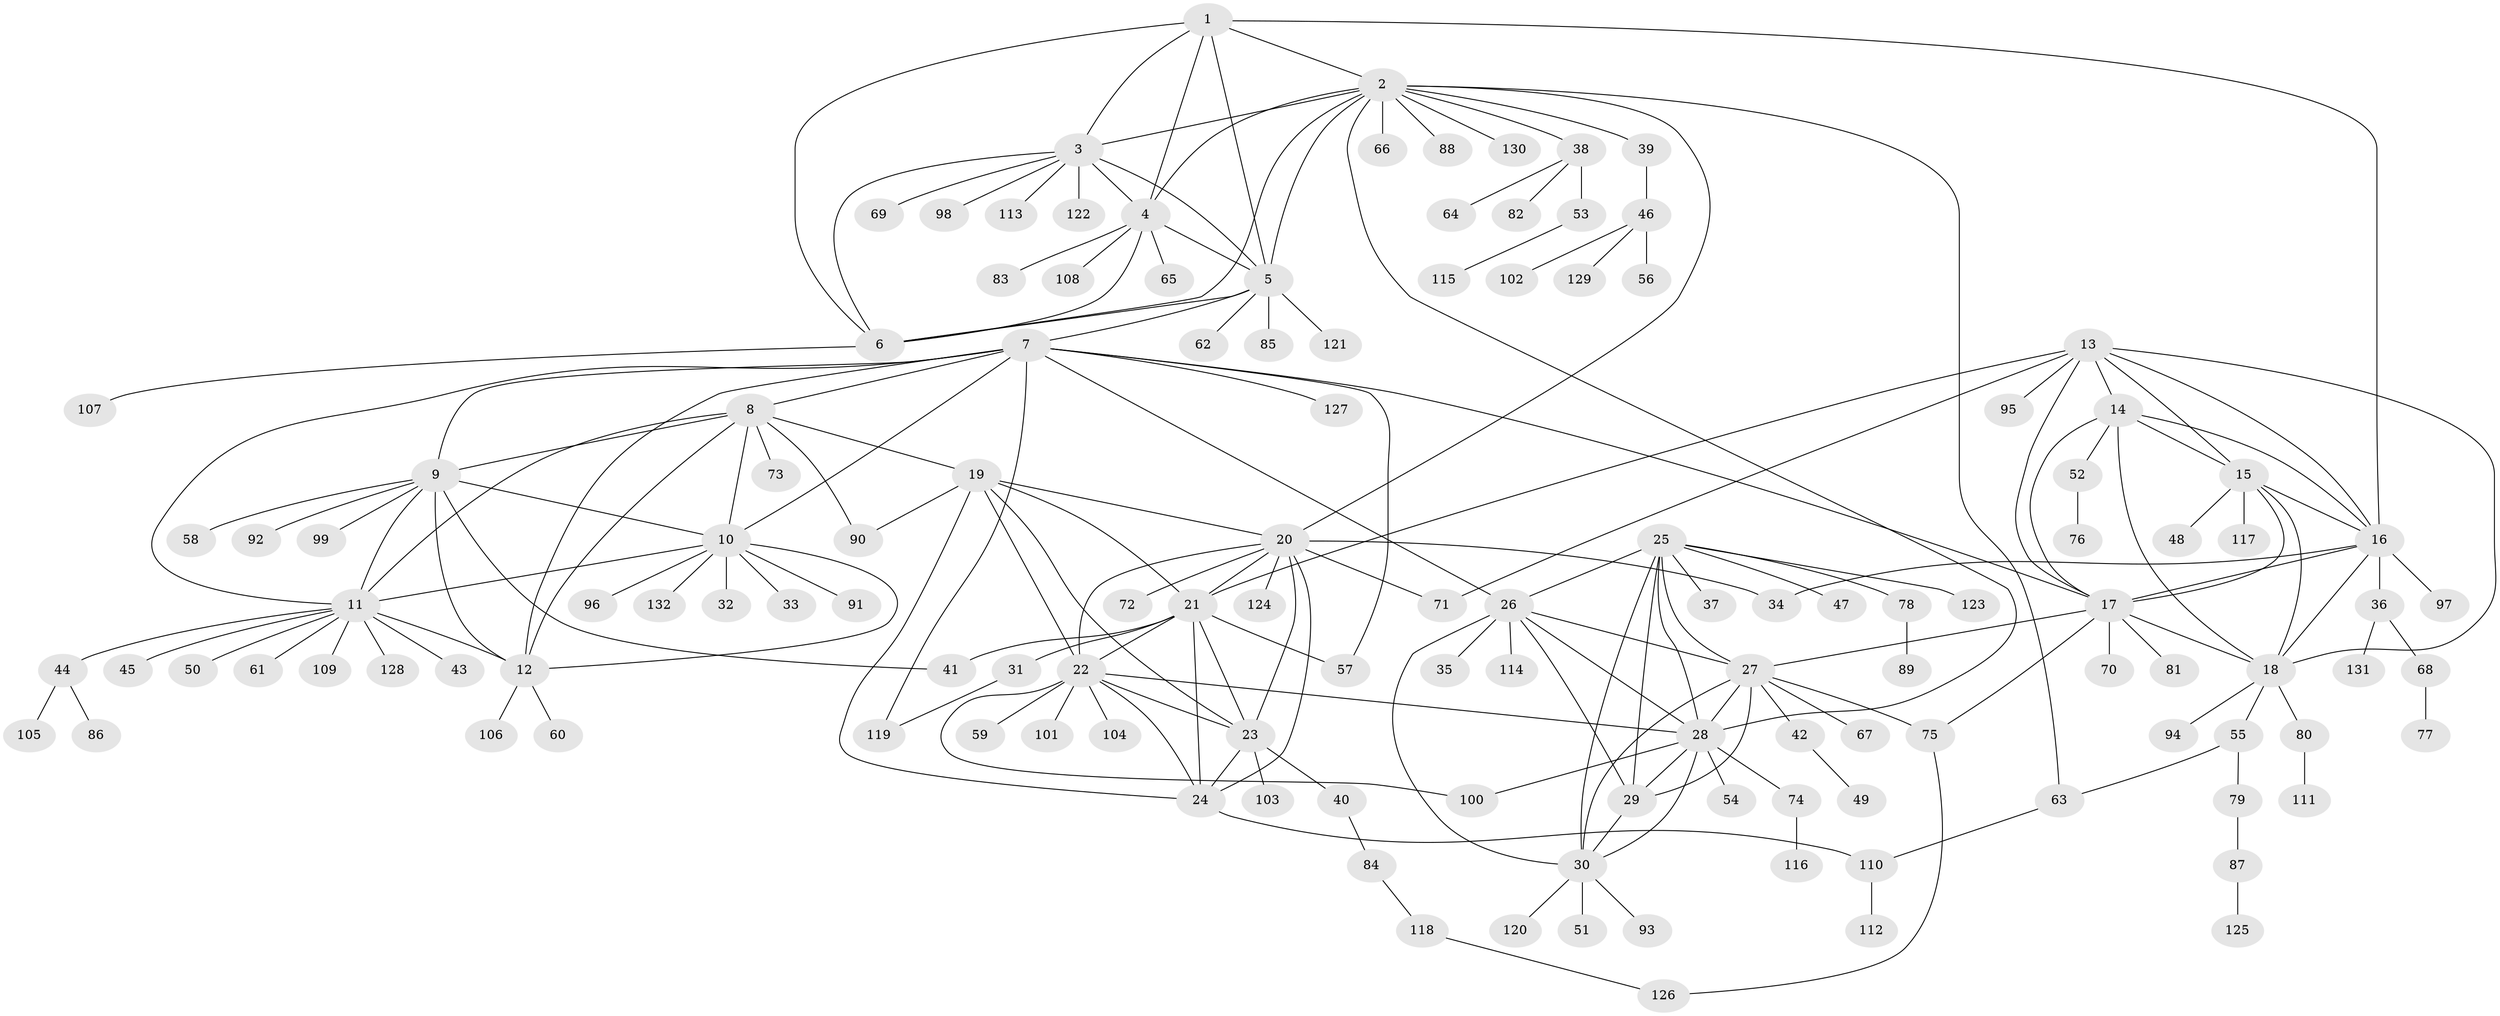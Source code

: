// coarse degree distribution, {5: 0.02912621359223301, 13: 0.019417475728155338, 11: 0.009708737864077669, 9: 0.038834951456310676, 6: 0.02912621359223301, 7: 0.038834951456310676, 8: 0.019417475728155338, 4: 0.019417475728155338, 12: 0.019417475728155338, 3: 0.04854368932038835, 2: 0.13592233009708737, 1: 0.5922330097087378}
// Generated by graph-tools (version 1.1) at 2025/52/02/27/25 19:52:18]
// undirected, 132 vertices, 198 edges
graph export_dot {
graph [start="1"]
  node [color=gray90,style=filled];
  1;
  2;
  3;
  4;
  5;
  6;
  7;
  8;
  9;
  10;
  11;
  12;
  13;
  14;
  15;
  16;
  17;
  18;
  19;
  20;
  21;
  22;
  23;
  24;
  25;
  26;
  27;
  28;
  29;
  30;
  31;
  32;
  33;
  34;
  35;
  36;
  37;
  38;
  39;
  40;
  41;
  42;
  43;
  44;
  45;
  46;
  47;
  48;
  49;
  50;
  51;
  52;
  53;
  54;
  55;
  56;
  57;
  58;
  59;
  60;
  61;
  62;
  63;
  64;
  65;
  66;
  67;
  68;
  69;
  70;
  71;
  72;
  73;
  74;
  75;
  76;
  77;
  78;
  79;
  80;
  81;
  82;
  83;
  84;
  85;
  86;
  87;
  88;
  89;
  90;
  91;
  92;
  93;
  94;
  95;
  96;
  97;
  98;
  99;
  100;
  101;
  102;
  103;
  104;
  105;
  106;
  107;
  108;
  109;
  110;
  111;
  112;
  113;
  114;
  115;
  116;
  117;
  118;
  119;
  120;
  121;
  122;
  123;
  124;
  125;
  126;
  127;
  128;
  129;
  130;
  131;
  132;
  1 -- 2;
  1 -- 3;
  1 -- 4;
  1 -- 5;
  1 -- 6;
  1 -- 16;
  2 -- 3;
  2 -- 4;
  2 -- 5;
  2 -- 6;
  2 -- 20;
  2 -- 28;
  2 -- 38;
  2 -- 39;
  2 -- 63;
  2 -- 66;
  2 -- 88;
  2 -- 130;
  3 -- 4;
  3 -- 5;
  3 -- 6;
  3 -- 69;
  3 -- 98;
  3 -- 113;
  3 -- 122;
  4 -- 5;
  4 -- 6;
  4 -- 65;
  4 -- 83;
  4 -- 108;
  5 -- 6;
  5 -- 7;
  5 -- 62;
  5 -- 85;
  5 -- 121;
  6 -- 107;
  7 -- 8;
  7 -- 9;
  7 -- 10;
  7 -- 11;
  7 -- 12;
  7 -- 17;
  7 -- 26;
  7 -- 57;
  7 -- 119;
  7 -- 127;
  8 -- 9;
  8 -- 10;
  8 -- 11;
  8 -- 12;
  8 -- 19;
  8 -- 73;
  8 -- 90;
  9 -- 10;
  9 -- 11;
  9 -- 12;
  9 -- 41;
  9 -- 58;
  9 -- 92;
  9 -- 99;
  10 -- 11;
  10 -- 12;
  10 -- 32;
  10 -- 33;
  10 -- 91;
  10 -- 96;
  10 -- 132;
  11 -- 12;
  11 -- 43;
  11 -- 44;
  11 -- 45;
  11 -- 50;
  11 -- 61;
  11 -- 109;
  11 -- 128;
  12 -- 60;
  12 -- 106;
  13 -- 14;
  13 -- 15;
  13 -- 16;
  13 -- 17;
  13 -- 18;
  13 -- 21;
  13 -- 71;
  13 -- 95;
  14 -- 15;
  14 -- 16;
  14 -- 17;
  14 -- 18;
  14 -- 52;
  15 -- 16;
  15 -- 17;
  15 -- 18;
  15 -- 48;
  15 -- 117;
  16 -- 17;
  16 -- 18;
  16 -- 34;
  16 -- 36;
  16 -- 97;
  17 -- 18;
  17 -- 27;
  17 -- 70;
  17 -- 75;
  17 -- 81;
  18 -- 55;
  18 -- 80;
  18 -- 94;
  19 -- 20;
  19 -- 21;
  19 -- 22;
  19 -- 23;
  19 -- 24;
  19 -- 90;
  20 -- 21;
  20 -- 22;
  20 -- 23;
  20 -- 24;
  20 -- 34;
  20 -- 71;
  20 -- 72;
  20 -- 124;
  21 -- 22;
  21 -- 23;
  21 -- 24;
  21 -- 31;
  21 -- 41;
  21 -- 57;
  22 -- 23;
  22 -- 24;
  22 -- 28;
  22 -- 59;
  22 -- 100;
  22 -- 101;
  22 -- 104;
  23 -- 24;
  23 -- 40;
  23 -- 103;
  24 -- 110;
  25 -- 26;
  25 -- 27;
  25 -- 28;
  25 -- 29;
  25 -- 30;
  25 -- 37;
  25 -- 47;
  25 -- 78;
  25 -- 123;
  26 -- 27;
  26 -- 28;
  26 -- 29;
  26 -- 30;
  26 -- 35;
  26 -- 114;
  27 -- 28;
  27 -- 29;
  27 -- 30;
  27 -- 42;
  27 -- 67;
  27 -- 75;
  28 -- 29;
  28 -- 30;
  28 -- 54;
  28 -- 74;
  28 -- 100;
  29 -- 30;
  30 -- 51;
  30 -- 93;
  30 -- 120;
  31 -- 119;
  36 -- 68;
  36 -- 131;
  38 -- 53;
  38 -- 64;
  38 -- 82;
  39 -- 46;
  40 -- 84;
  42 -- 49;
  44 -- 86;
  44 -- 105;
  46 -- 56;
  46 -- 102;
  46 -- 129;
  52 -- 76;
  53 -- 115;
  55 -- 63;
  55 -- 79;
  63 -- 110;
  68 -- 77;
  74 -- 116;
  75 -- 126;
  78 -- 89;
  79 -- 87;
  80 -- 111;
  84 -- 118;
  87 -- 125;
  110 -- 112;
  118 -- 126;
}
